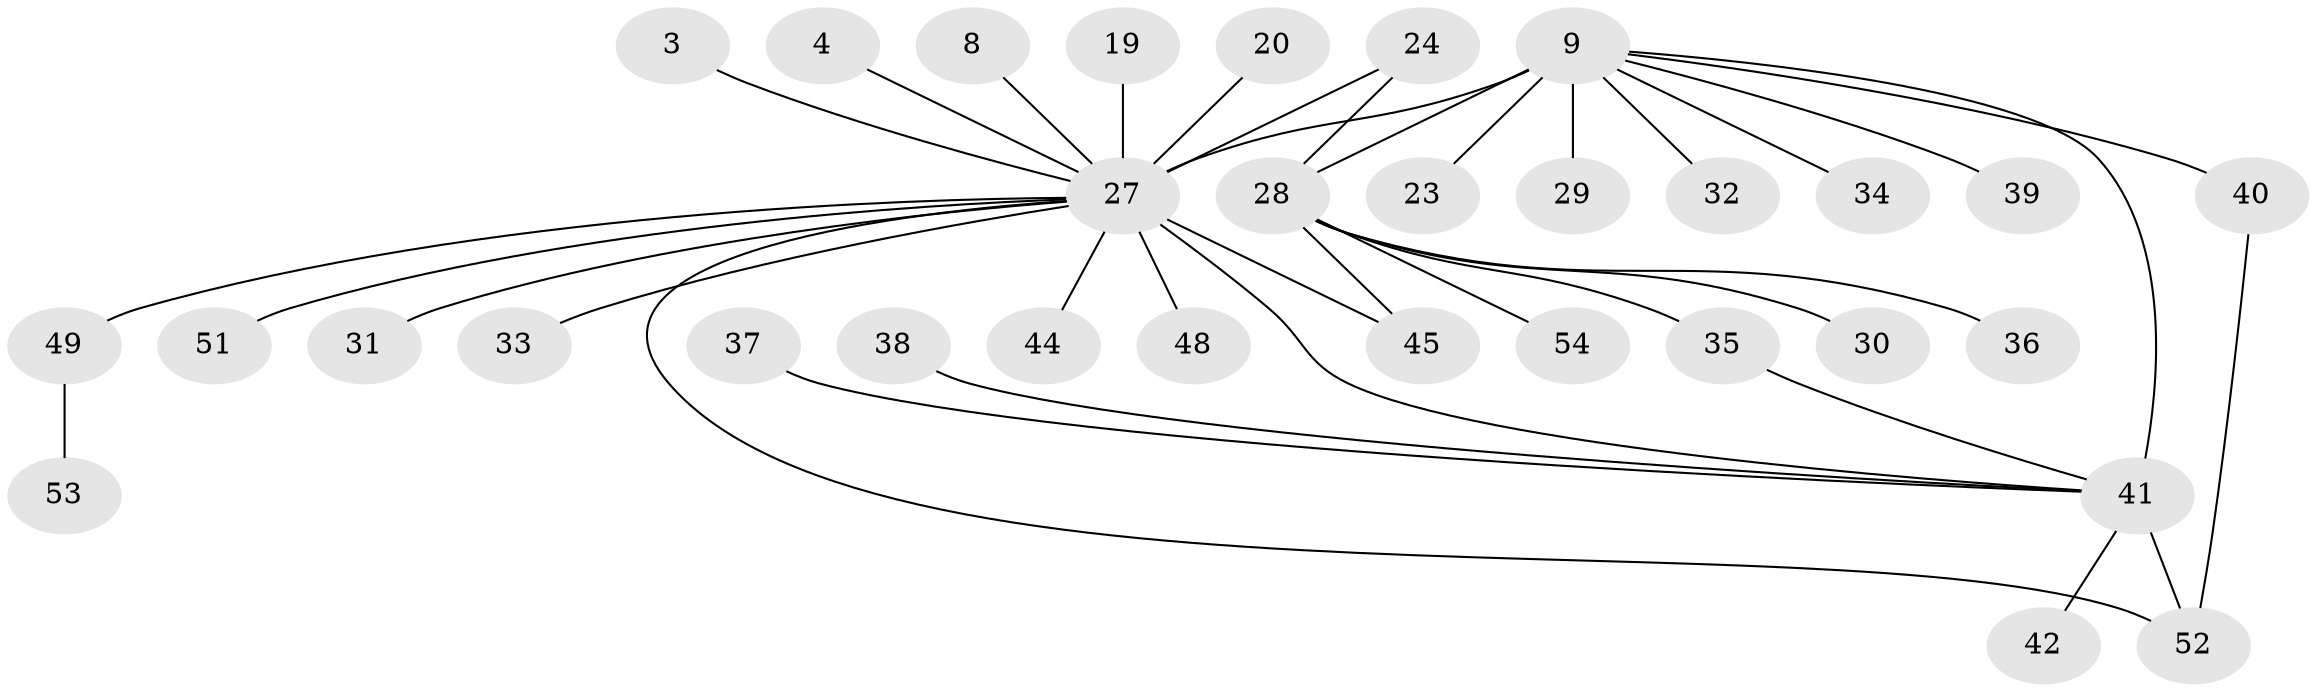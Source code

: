 // original degree distribution, {14: 0.018518518518518517, 6: 0.037037037037037035, 1: 0.46296296296296297, 2: 0.18518518518518517, 13: 0.037037037037037035, 10: 0.018518518518518517, 5: 0.018518518518518517, 3: 0.16666666666666666, 7: 0.018518518518518517, 4: 0.037037037037037035}
// Generated by graph-tools (version 1.1) at 2025/51/03/04/25 21:51:41]
// undirected, 32 vertices, 37 edges
graph export_dot {
graph [start="1"]
  node [color=gray90,style=filled];
  3;
  4;
  8;
  9 [super="+5"];
  19 [super="+10"];
  20;
  23;
  24 [super="+12"];
  27 [super="+18+13+11"];
  28 [super="+26+17"];
  29;
  30;
  31;
  32;
  33;
  34;
  35;
  36;
  37;
  38;
  39;
  40;
  41 [super="+22+25"];
  42;
  44;
  45;
  48;
  49 [super="+2+15+16+43"];
  51;
  52 [super="+46+50"];
  53;
  54;
  3 -- 27;
  4 -- 27;
  8 -- 27;
  9 -- 27 [weight=5];
  9 -- 28 [weight=4];
  9 -- 29;
  9 -- 32;
  9 -- 34;
  9 -- 40 [weight=2];
  9 -- 39;
  9 -- 23;
  9 -- 41 [weight=5];
  19 -- 27;
  20 -- 27;
  24 -- 27;
  24 -- 28;
  27 -- 48;
  27 -- 51;
  27 -- 44;
  27 -- 41;
  27 -- 33;
  27 -- 45;
  27 -- 49;
  27 -- 31;
  27 -- 52;
  28 -- 36 [weight=2];
  28 -- 35;
  28 -- 45;
  28 -- 54;
  28 -- 30;
  35 -- 41;
  37 -- 41;
  38 -- 41;
  40 -- 52;
  41 -- 42;
  41 -- 52;
  49 -- 53;
}
